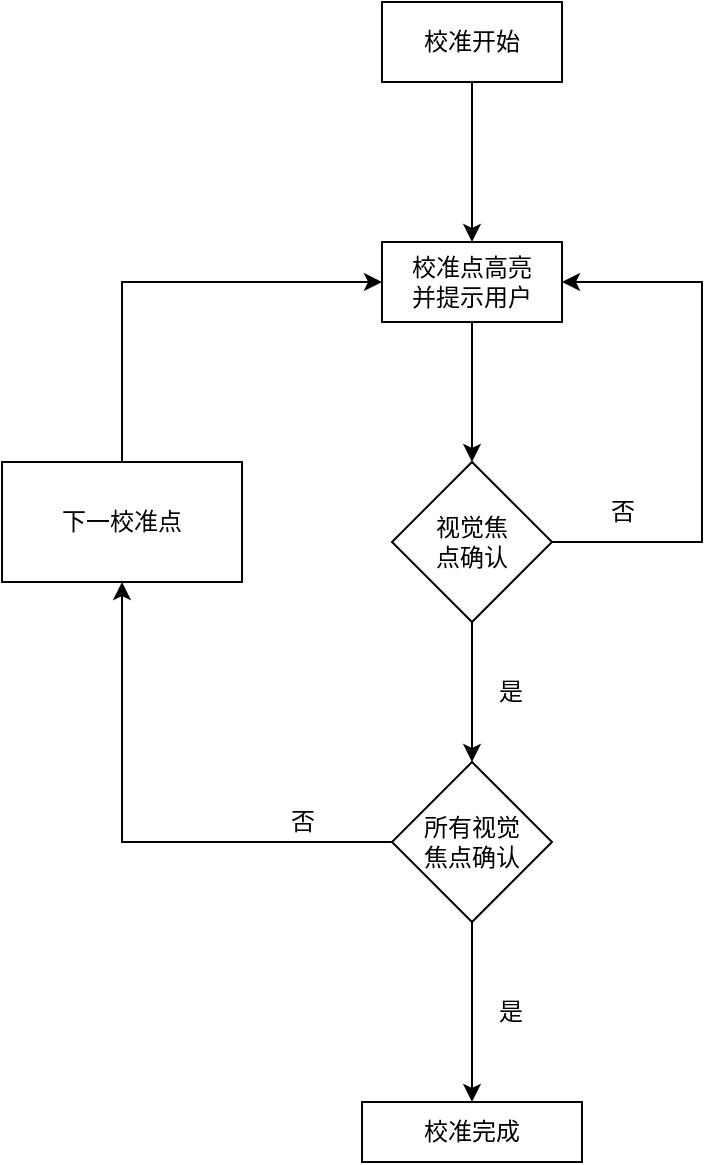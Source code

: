 <mxfile version="20.3.0" type="github">
  <diagram id="gZqr8vrQlD-l1JzZIttL" name="第 1 页">
    <mxGraphModel dx="935" dy="733" grid="0" gridSize="10" guides="1" tooltips="1" connect="1" arrows="1" fold="1" page="1" pageScale="1" pageWidth="827" pageHeight="1169" math="0" shadow="0">
      <root>
        <mxCell id="0" />
        <mxCell id="1" parent="0" />
        <mxCell id="LnnLo1sc0A9D26pfdpsA-3" value="" style="edgeStyle=orthogonalEdgeStyle;rounded=0;orthogonalLoop=1;jettySize=auto;html=1;" edge="1" parent="1" source="LnnLo1sc0A9D26pfdpsA-1" target="LnnLo1sc0A9D26pfdpsA-2">
          <mxGeometry relative="1" as="geometry" />
        </mxCell>
        <mxCell id="LnnLo1sc0A9D26pfdpsA-1" value="校准开始" style="rounded=0;whiteSpace=wrap;html=1;" vertex="1" parent="1">
          <mxGeometry x="330" y="50" width="90" height="40" as="geometry" />
        </mxCell>
        <mxCell id="LnnLo1sc0A9D26pfdpsA-5" value="" style="edgeStyle=orthogonalEdgeStyle;rounded=0;orthogonalLoop=1;jettySize=auto;html=1;" edge="1" parent="1" source="LnnLo1sc0A9D26pfdpsA-2" target="LnnLo1sc0A9D26pfdpsA-4">
          <mxGeometry relative="1" as="geometry" />
        </mxCell>
        <mxCell id="LnnLo1sc0A9D26pfdpsA-2" value="校准点高亮&lt;br&gt;并提示用户" style="rounded=0;whiteSpace=wrap;html=1;" vertex="1" parent="1">
          <mxGeometry x="330" y="170" width="90" height="40" as="geometry" />
        </mxCell>
        <mxCell id="LnnLo1sc0A9D26pfdpsA-7" value="" style="edgeStyle=orthogonalEdgeStyle;rounded=0;orthogonalLoop=1;jettySize=auto;html=1;" edge="1" parent="1" source="LnnLo1sc0A9D26pfdpsA-4" target="LnnLo1sc0A9D26pfdpsA-6">
          <mxGeometry relative="1" as="geometry" />
        </mxCell>
        <mxCell id="LnnLo1sc0A9D26pfdpsA-18" style="edgeStyle=orthogonalEdgeStyle;rounded=0;orthogonalLoop=1;jettySize=auto;html=1;exitX=1;exitY=0.5;exitDx=0;exitDy=0;entryX=1;entryY=0.5;entryDx=0;entryDy=0;" edge="1" parent="1" source="LnnLo1sc0A9D26pfdpsA-4" target="LnnLo1sc0A9D26pfdpsA-2">
          <mxGeometry relative="1" as="geometry">
            <Array as="points">
              <mxPoint x="490" y="320" />
              <mxPoint x="490" y="190" />
            </Array>
          </mxGeometry>
        </mxCell>
        <mxCell id="LnnLo1sc0A9D26pfdpsA-4" value="视觉焦&lt;br&gt;点确认" style="rhombus;whiteSpace=wrap;html=1;rounded=0;" vertex="1" parent="1">
          <mxGeometry x="335" y="280" width="80" height="80" as="geometry" />
        </mxCell>
        <mxCell id="LnnLo1sc0A9D26pfdpsA-9" value="" style="edgeStyle=orthogonalEdgeStyle;rounded=0;orthogonalLoop=1;jettySize=auto;html=1;" edge="1" parent="1" source="LnnLo1sc0A9D26pfdpsA-6" target="LnnLo1sc0A9D26pfdpsA-8">
          <mxGeometry relative="1" as="geometry" />
        </mxCell>
        <mxCell id="LnnLo1sc0A9D26pfdpsA-14" value="" style="edgeStyle=orthogonalEdgeStyle;rounded=0;orthogonalLoop=1;jettySize=auto;html=1;" edge="1" parent="1" source="LnnLo1sc0A9D26pfdpsA-6" target="LnnLo1sc0A9D26pfdpsA-13">
          <mxGeometry relative="1" as="geometry" />
        </mxCell>
        <mxCell id="LnnLo1sc0A9D26pfdpsA-6" value="所有视觉&lt;br&gt;焦点确认" style="rhombus;whiteSpace=wrap;html=1;rounded=0;" vertex="1" parent="1">
          <mxGeometry x="335" y="430" width="80" height="80" as="geometry" />
        </mxCell>
        <mxCell id="LnnLo1sc0A9D26pfdpsA-8" value="校准完成" style="whiteSpace=wrap;html=1;rounded=0;" vertex="1" parent="1">
          <mxGeometry x="320" y="600" width="110" height="30" as="geometry" />
        </mxCell>
        <mxCell id="LnnLo1sc0A9D26pfdpsA-15" style="edgeStyle=orthogonalEdgeStyle;rounded=0;orthogonalLoop=1;jettySize=auto;html=1;exitX=0.5;exitY=0;exitDx=0;exitDy=0;entryX=0;entryY=0.5;entryDx=0;entryDy=0;" edge="1" parent="1" source="LnnLo1sc0A9D26pfdpsA-13" target="LnnLo1sc0A9D26pfdpsA-2">
          <mxGeometry relative="1" as="geometry" />
        </mxCell>
        <mxCell id="LnnLo1sc0A9D26pfdpsA-13" value="下一校准点" style="whiteSpace=wrap;html=1;rounded=0;" vertex="1" parent="1">
          <mxGeometry x="140" y="280" width="120" height="60" as="geometry" />
        </mxCell>
        <mxCell id="LnnLo1sc0A9D26pfdpsA-16" value="是" style="text;html=1;align=center;verticalAlign=middle;resizable=0;points=[];autosize=1;strokeColor=none;fillColor=none;" vertex="1" parent="1">
          <mxGeometry x="374" y="540" width="40" height="30" as="geometry" />
        </mxCell>
        <mxCell id="LnnLo1sc0A9D26pfdpsA-17" value="否" style="text;html=1;align=center;verticalAlign=middle;resizable=0;points=[];autosize=1;strokeColor=none;fillColor=none;" vertex="1" parent="1">
          <mxGeometry x="270" y="445" width="40" height="30" as="geometry" />
        </mxCell>
        <mxCell id="LnnLo1sc0A9D26pfdpsA-19" value="是" style="text;html=1;align=center;verticalAlign=middle;resizable=0;points=[];autosize=1;strokeColor=none;fillColor=none;" vertex="1" parent="1">
          <mxGeometry x="374" y="380" width="40" height="30" as="geometry" />
        </mxCell>
        <mxCell id="LnnLo1sc0A9D26pfdpsA-20" value="否" style="text;html=1;align=center;verticalAlign=middle;resizable=0;points=[];autosize=1;strokeColor=none;fillColor=none;" vertex="1" parent="1">
          <mxGeometry x="430" y="290" width="40" height="30" as="geometry" />
        </mxCell>
      </root>
    </mxGraphModel>
  </diagram>
</mxfile>

